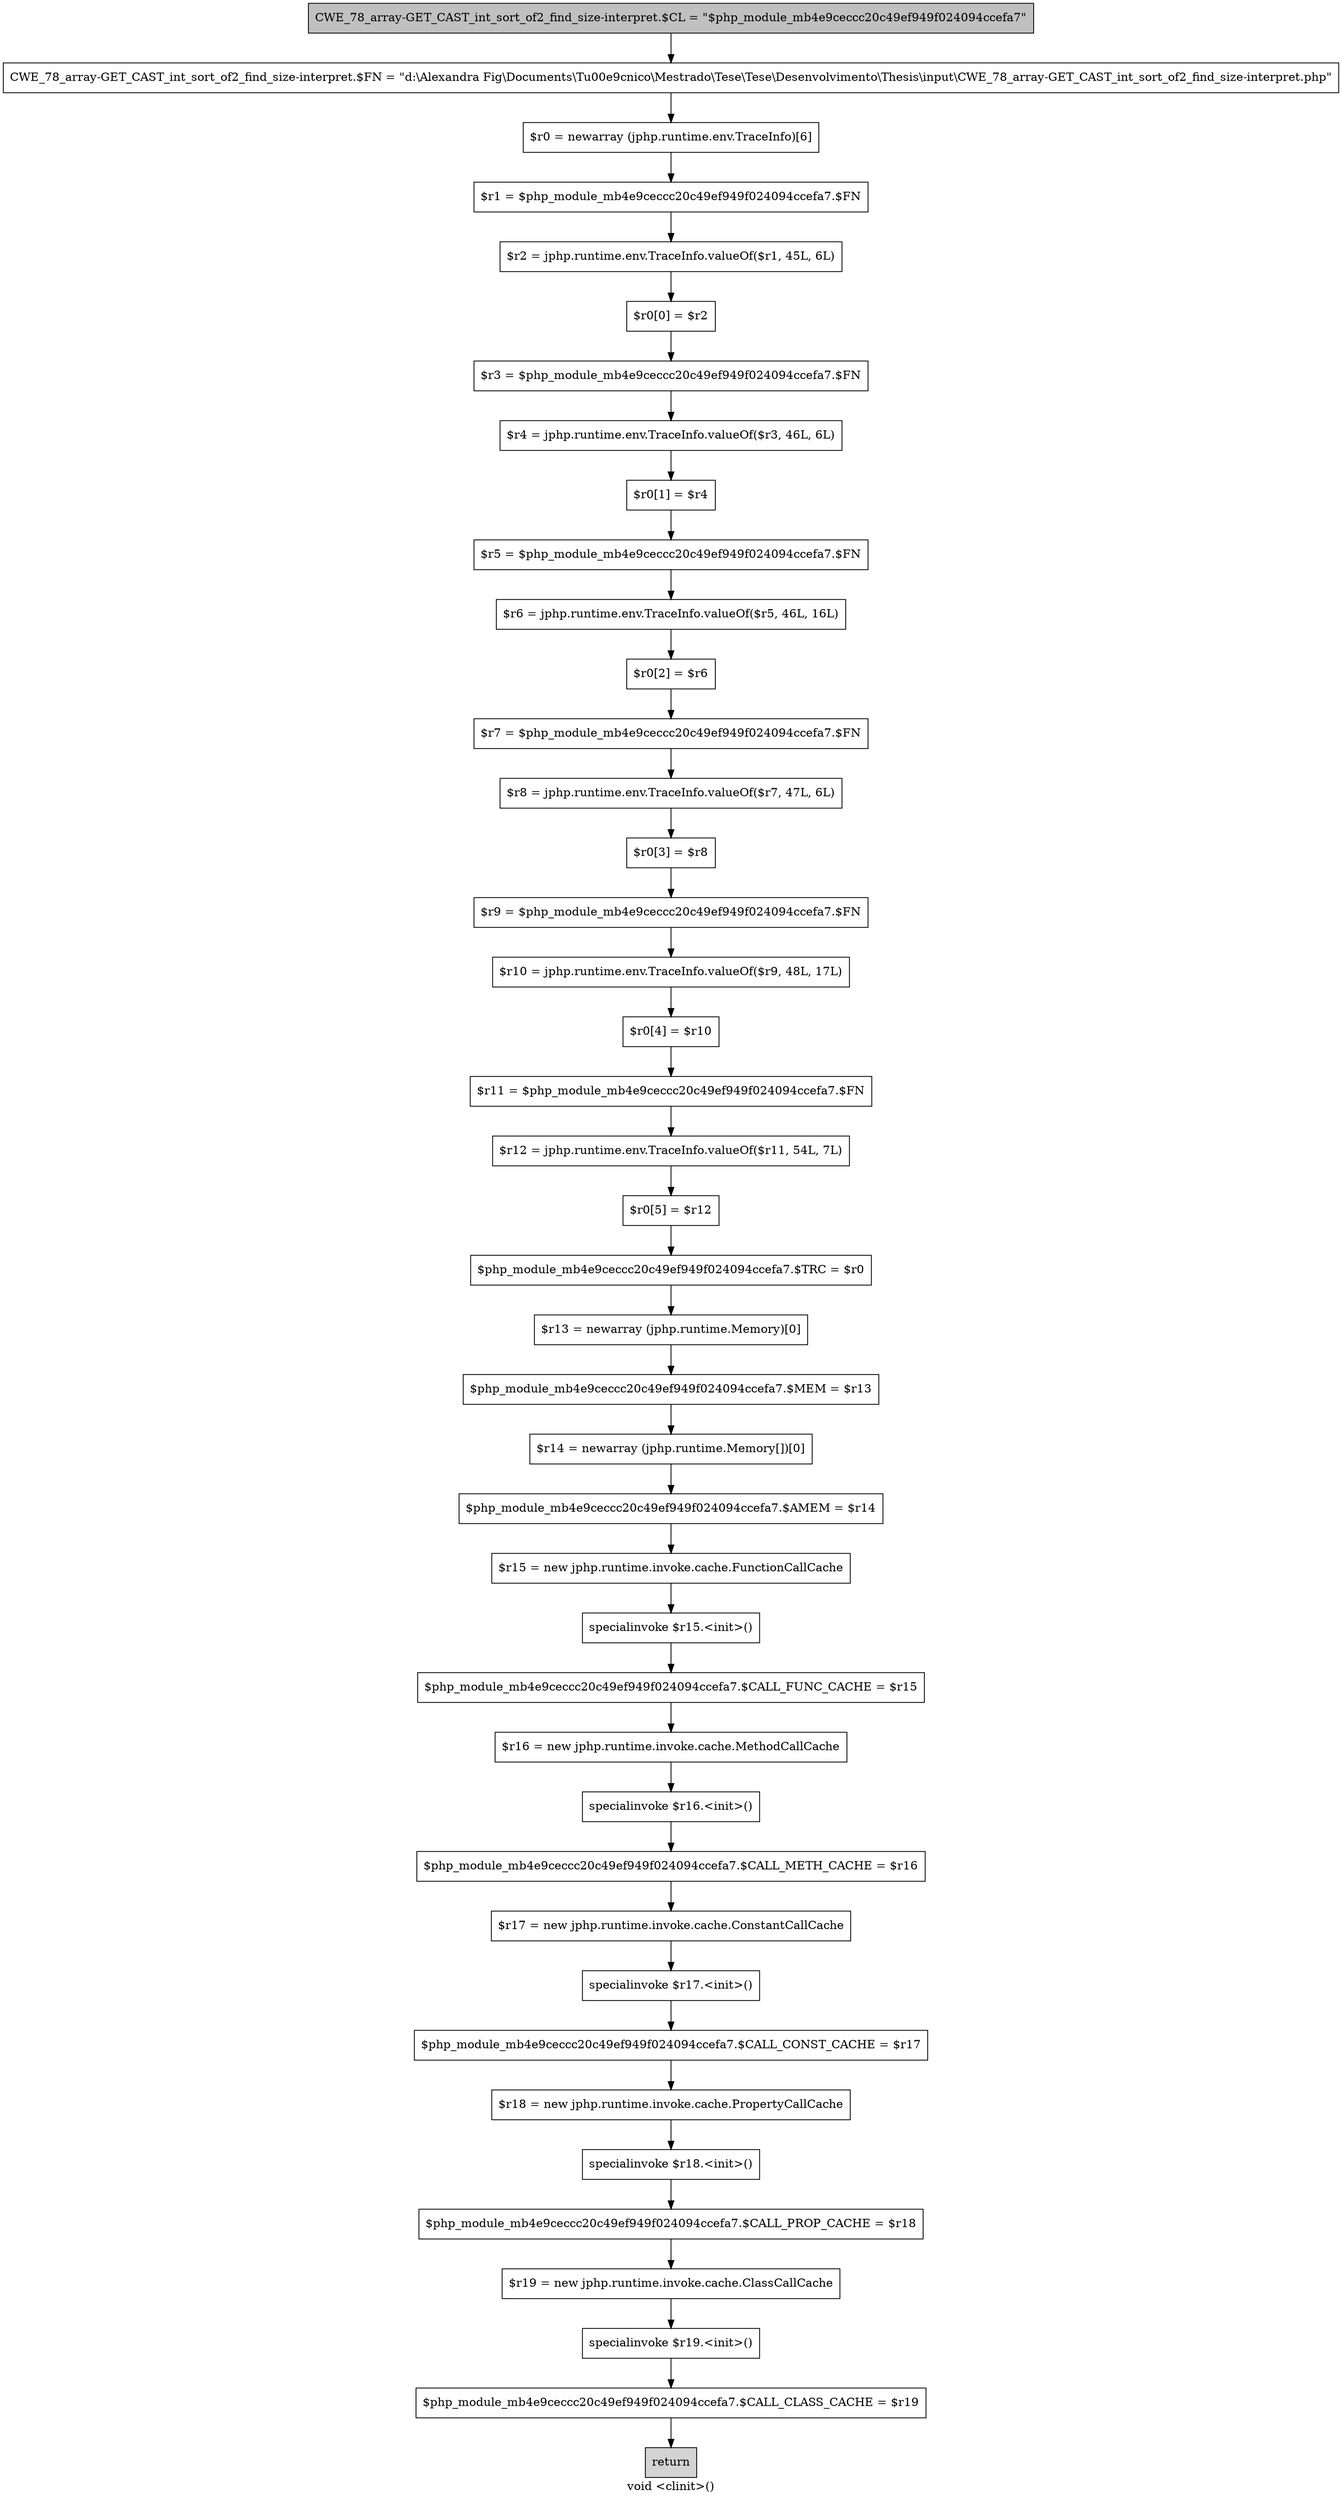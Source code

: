 digraph "void <clinit>()" {
    label="void <clinit>()";
    node [shape=box];
    "0" [style=filled,fillcolor=gray,label="CWE_78_array-GET_CAST_int_sort_of2_find_size-interpret.$CL = \"$php_module_mb4e9ceccc20c49ef949f024094ccefa7\"",];
    "1" [label="CWE_78_array-GET_CAST_int_sort_of2_find_size-interpret.$FN = \"d:\\Alexandra Fig\\Documents\\T\u00e9cnico\\Mestrado\\Tese\\Tese\\Desenvolvimento\\Thesis\\input\\CWE_78_array-GET_CAST_int_sort_of2_find_size-interpret.php\"",];
    "0"->"1";
    "2" [label="$r0 = newarray (jphp.runtime.env.TraceInfo)[6]",];
    "1"->"2";
    "3" [label="$r1 = $php_module_mb4e9ceccc20c49ef949f024094ccefa7.$FN",];
    "2"->"3";
    "4" [label="$r2 = jphp.runtime.env.TraceInfo.valueOf($r1, 45L, 6L)",];
    "3"->"4";
    "5" [label="$r0[0] = $r2",];
    "4"->"5";
    "6" [label="$r3 = $php_module_mb4e9ceccc20c49ef949f024094ccefa7.$FN",];
    "5"->"6";
    "7" [label="$r4 = jphp.runtime.env.TraceInfo.valueOf($r3, 46L, 6L)",];
    "6"->"7";
    "8" [label="$r0[1] = $r4",];
    "7"->"8";
    "9" [label="$r5 = $php_module_mb4e9ceccc20c49ef949f024094ccefa7.$FN",];
    "8"->"9";
    "10" [label="$r6 = jphp.runtime.env.TraceInfo.valueOf($r5, 46L, 16L)",];
    "9"->"10";
    "11" [label="$r0[2] = $r6",];
    "10"->"11";
    "12" [label="$r7 = $php_module_mb4e9ceccc20c49ef949f024094ccefa7.$FN",];
    "11"->"12";
    "13" [label="$r8 = jphp.runtime.env.TraceInfo.valueOf($r7, 47L, 6L)",];
    "12"->"13";
    "14" [label="$r0[3] = $r8",];
    "13"->"14";
    "15" [label="$r9 = $php_module_mb4e9ceccc20c49ef949f024094ccefa7.$FN",];
    "14"->"15";
    "16" [label="$r10 = jphp.runtime.env.TraceInfo.valueOf($r9, 48L, 17L)",];
    "15"->"16";
    "17" [label="$r0[4] = $r10",];
    "16"->"17";
    "18" [label="$r11 = $php_module_mb4e9ceccc20c49ef949f024094ccefa7.$FN",];
    "17"->"18";
    "19" [label="$r12 = jphp.runtime.env.TraceInfo.valueOf($r11, 54L, 7L)",];
    "18"->"19";
    "20" [label="$r0[5] = $r12",];
    "19"->"20";
    "21" [label="$php_module_mb4e9ceccc20c49ef949f024094ccefa7.$TRC = $r0",];
    "20"->"21";
    "22" [label="$r13 = newarray (jphp.runtime.Memory)[0]",];
    "21"->"22";
    "23" [label="$php_module_mb4e9ceccc20c49ef949f024094ccefa7.$MEM = $r13",];
    "22"->"23";
    "24" [label="$r14 = newarray (jphp.runtime.Memory[])[0]",];
    "23"->"24";
    "25" [label="$php_module_mb4e9ceccc20c49ef949f024094ccefa7.$AMEM = $r14",];
    "24"->"25";
    "26" [label="$r15 = new jphp.runtime.invoke.cache.FunctionCallCache",];
    "25"->"26";
    "27" [label="specialinvoke $r15.<init>()",];
    "26"->"27";
    "28" [label="$php_module_mb4e9ceccc20c49ef949f024094ccefa7.$CALL_FUNC_CACHE = $r15",];
    "27"->"28";
    "29" [label="$r16 = new jphp.runtime.invoke.cache.MethodCallCache",];
    "28"->"29";
    "30" [label="specialinvoke $r16.<init>()",];
    "29"->"30";
    "31" [label="$php_module_mb4e9ceccc20c49ef949f024094ccefa7.$CALL_METH_CACHE = $r16",];
    "30"->"31";
    "32" [label="$r17 = new jphp.runtime.invoke.cache.ConstantCallCache",];
    "31"->"32";
    "33" [label="specialinvoke $r17.<init>()",];
    "32"->"33";
    "34" [label="$php_module_mb4e9ceccc20c49ef949f024094ccefa7.$CALL_CONST_CACHE = $r17",];
    "33"->"34";
    "35" [label="$r18 = new jphp.runtime.invoke.cache.PropertyCallCache",];
    "34"->"35";
    "36" [label="specialinvoke $r18.<init>()",];
    "35"->"36";
    "37" [label="$php_module_mb4e9ceccc20c49ef949f024094ccefa7.$CALL_PROP_CACHE = $r18",];
    "36"->"37";
    "38" [label="$r19 = new jphp.runtime.invoke.cache.ClassCallCache",];
    "37"->"38";
    "39" [label="specialinvoke $r19.<init>()",];
    "38"->"39";
    "40" [label="$php_module_mb4e9ceccc20c49ef949f024094ccefa7.$CALL_CLASS_CACHE = $r19",];
    "39"->"40";
    "41" [style=filled,fillcolor=lightgray,label="return",];
    "40"->"41";
}
